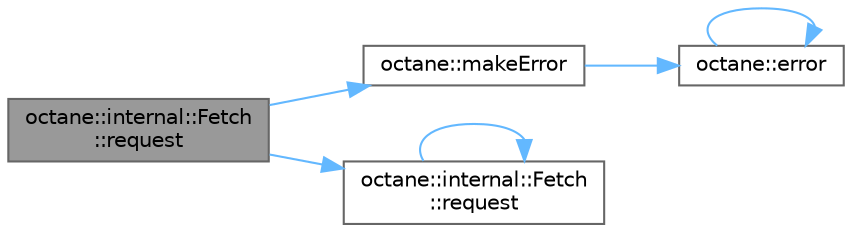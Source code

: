 digraph "octane::internal::Fetch::request"
{
 // LATEX_PDF_SIZE
  bgcolor="transparent";
  edge [fontname=Helvetica,fontsize=10,labelfontname=Helvetica,labelfontsize=10];
  node [fontname=Helvetica,fontsize=10,shape=box,height=0.2,width=0.4];
  rankdir="LR";
  Node1 [label="octane::internal::Fetch\l::request",height=0.2,width=0.4,color="gray40", fillcolor="grey60", style="filled", fontcolor="black",tooltip=" "];
  Node1 -> Node2 [color="steelblue1",style="solid"];
  Node2 [label="octane::makeError",height=0.2,width=0.4,color="grey40", fillcolor="white", style="filled",URL="$namespaceoctane.html#a508d9040da1bea287606313174f69cbc",tooltip="Utility function to create error response."];
  Node2 -> Node3 [color="steelblue1",style="solid"];
  Node3 [label="octane::error",height=0.2,width=0.4,color="grey40", fillcolor="white", style="filled",URL="$namespaceoctane.html#a11a1130b89597aa8ff1d5d8ca69d74ed",tooltip="Utility function used to construct quasi-normal state values."];
  Node3 -> Node3 [color="steelblue1",style="solid"];
  Node1 -> Node4 [color="steelblue1",style="solid"];
  Node4 [label="octane::internal::Fetch\l::request",height=0.2,width=0.4,color="grey40", fillcolor="white", style="filled",URL="$classoctane_1_1internal_1_1_fetch.html#ab0c9d45e0266aafa331701fadf8569b2",tooltip=" "];
  Node4 -> Node4 [color="steelblue1",style="solid"];
}

